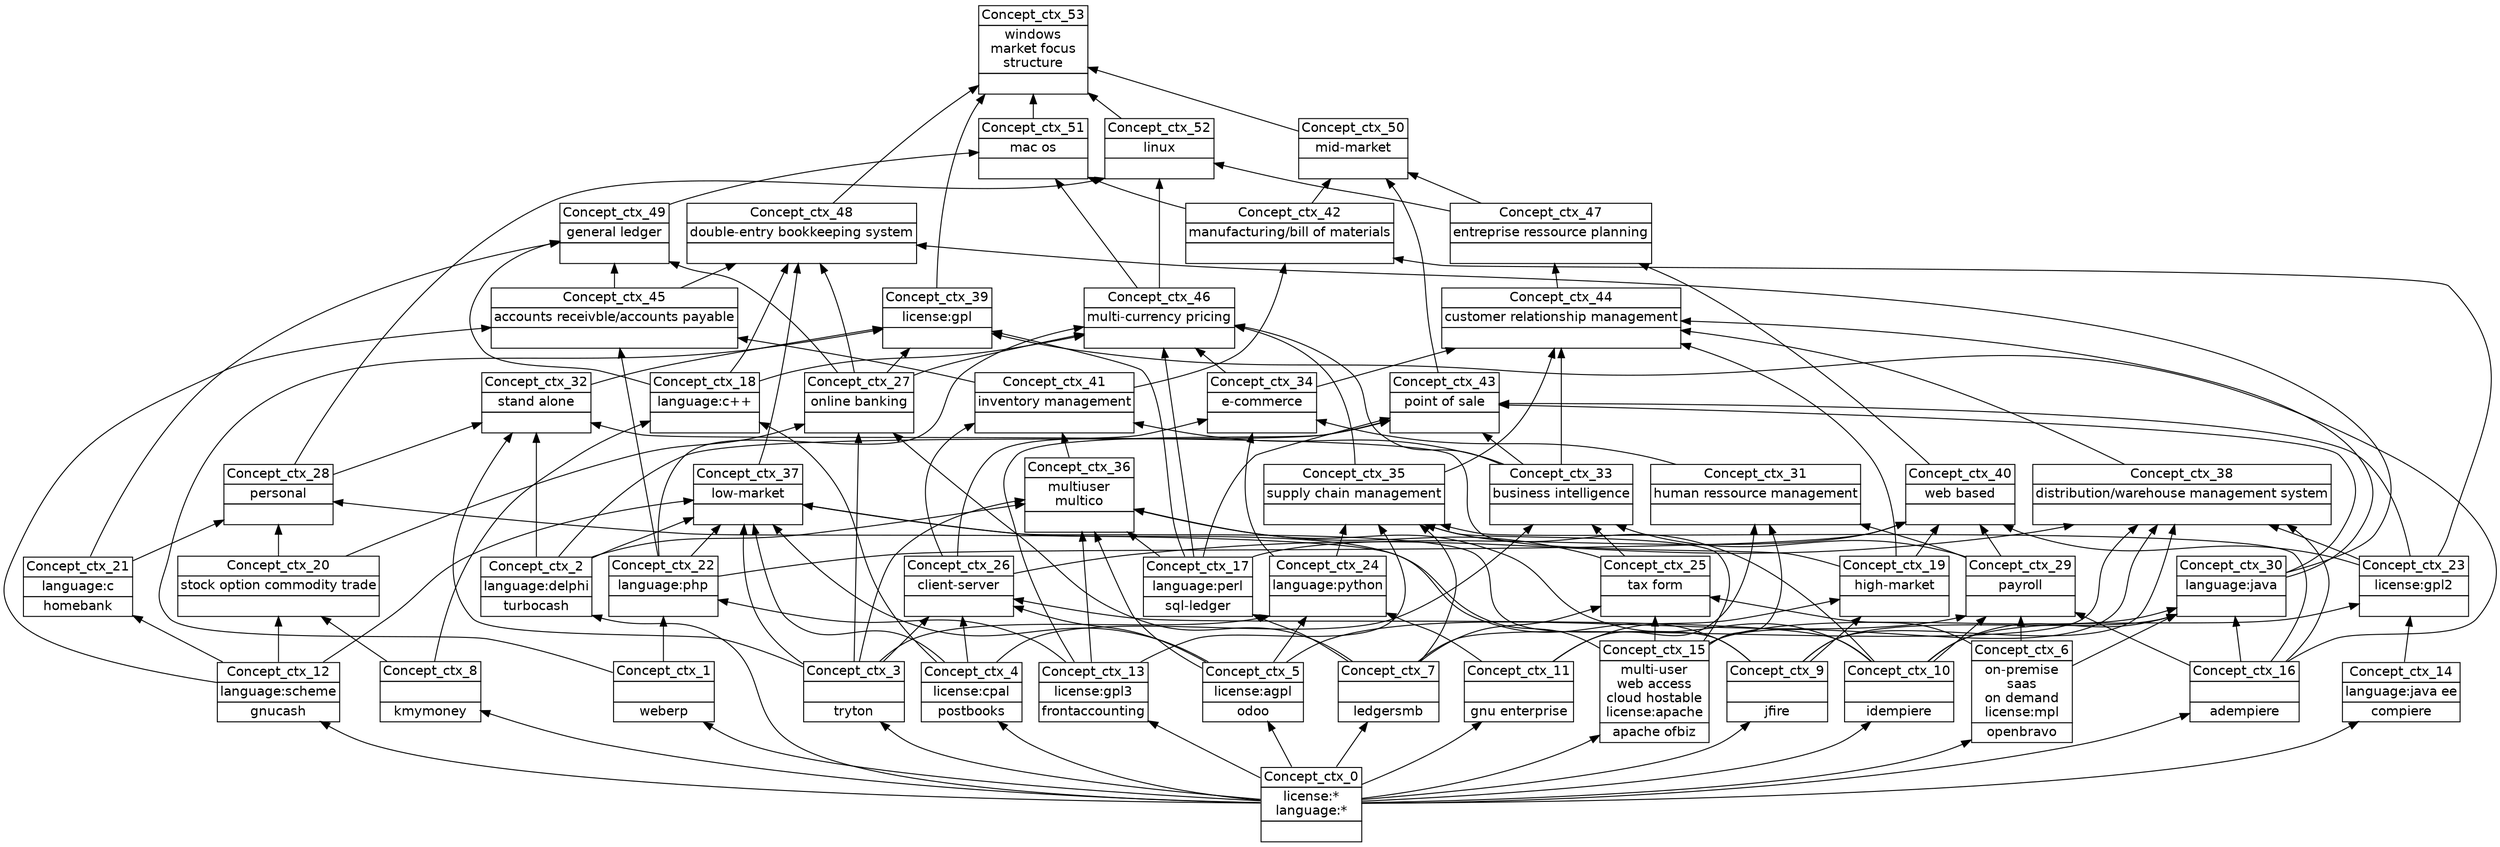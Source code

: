 digraph G { 
	rankdir=BT;
	margin=0;
	node [margin="0.03,0.03",fontname="DejaVu Sans"];
	ranksep=0.3;
	nodesep=0.2;
//graph[label="name:ctx,concept number:54,object number:18,attribute number:56"
86 [shape=none,label=<<table border="0" cellborder="1" cellspacing="0" port="p"><tr><td>Concept_ctx_0</td></tr><tr><td>license:*<br/>language:*<br/></td></tr><tr><td><br/></td></tr></table>>];
14 [shape=none,label=<<table border="0" cellborder="1" cellspacing="0" port="p"><tr><td>Concept_ctx_7</td></tr><tr><td><br/></td></tr><tr><td>ledgersmb<br/></td></tr></table>>];
20 [shape=none,label=<<table border="0" cellborder="1" cellspacing="0" port="p"><tr><td>Concept_ctx_3</td></tr><tr><td><br/></td></tr><tr><td>tryton<br/></td></tr></table>>];
23 [shape=none,label=<<table border="0" cellborder="1" cellspacing="0" port="p"><tr><td>Concept_ctx_12</td></tr><tr><td>language:scheme<br/></td></tr><tr><td>gnucash<br/></td></tr></table>>];
53 [shape=none,label=<<table border="0" cellborder="1" cellspacing="0" port="p"><tr><td>Concept_ctx_6</td></tr><tr><td>on-premise<br/>saas<br/>on demand<br/>license:mpl<br/></td></tr><tr><td>openbravo<br/></td></tr></table>>];
54 [shape=none,label=<<table border="0" cellborder="1" cellspacing="0" port="p"><tr><td>Concept_ctx_15</td></tr><tr><td>multi-user<br/>web access<br/>cloud hostable<br/>license:apache<br/></td></tr><tr><td>apache ofbiz<br/></td></tr></table>>];
57 [shape=none,label=<<table border="0" cellborder="1" cellspacing="0" port="p"><tr><td>Concept_ctx_5</td></tr><tr><td>license:agpl<br/></td></tr><tr><td>odoo<br/></td></tr></table>>];
64 [shape=none,label=<<table border="0" cellborder="1" cellspacing="0" port="p"><tr><td>Concept_ctx_9</td></tr><tr><td><br/></td></tr><tr><td>jfire<br/></td></tr></table>>];
67 [shape=none,label=<<table border="0" cellborder="1" cellspacing="0" port="p"><tr><td>Concept_ctx_11</td></tr><tr><td><br/></td></tr><tr><td>gnu enterprise<br/></td></tr></table>>];
74 [shape=none,label=<<table border="0" cellborder="1" cellspacing="0" port="p"><tr><td>Concept_ctx_2</td></tr><tr><td>language:delphi<br/></td></tr><tr><td>turbocash<br/></td></tr></table>>];
78 [shape=none,label=<<table border="0" cellborder="1" cellspacing="0" port="p"><tr><td>Concept_ctx_16</td></tr><tr><td><br/></td></tr><tr><td>adempiere<br/></td></tr></table>>];
79 [shape=none,label=<<table border="0" cellborder="1" cellspacing="0" port="p"><tr><td>Concept_ctx_1</td></tr><tr><td><br/></td></tr><tr><td>weberp<br/></td></tr></table>>];
82 [shape=none,label=<<table border="0" cellborder="1" cellspacing="0" port="p"><tr><td>Concept_ctx_10</td></tr><tr><td><br/></td></tr><tr><td>idempiere<br/></td></tr></table>>];
84 [shape=none,label=<<table border="0" cellborder="1" cellspacing="0" port="p"><tr><td>Concept_ctx_13</td></tr><tr><td>license:gpl3<br/></td></tr><tr><td>frontaccounting<br/></td></tr></table>>];
85 [shape=none,label=<<table border="0" cellborder="1" cellspacing="0" port="p"><tr><td>Concept_ctx_4</td></tr><tr><td>license:cpal<br/></td></tr><tr><td>postbooks<br/></td></tr></table>>];
88 [shape=none,label=<<table border="0" cellborder="1" cellspacing="0" port="p"><tr><td>Concept_ctx_14</td></tr><tr><td>language:java ee<br/></td></tr><tr><td>compiere<br/></td></tr></table>>];
92 [shape=none,label=<<table border="0" cellborder="1" cellspacing="0" port="p"><tr><td>Concept_ctx_8</td></tr><tr><td><br/></td></tr><tr><td>kmymoney<br/></td></tr></table>>];
24 [shape=none,label=<<table border="0" cellborder="1" cellspacing="0" port="p"><tr><td>Concept_ctx_20</td></tr><tr><td>stock option commodity trade<br/></td></tr><tr><td><br/></td></tr></table>>];
68 [shape=none,label=<<table border="0" cellborder="1" cellspacing="0" port="p"><tr><td>Concept_ctx_19</td></tr><tr><td>high-market<br/></td></tr><tr><td><br/></td></tr></table>>];
80 [shape=none,label=<<table border="0" cellborder="1" cellspacing="0" port="p"><tr><td>Concept_ctx_17</td></tr><tr><td>language:perl<br/></td></tr><tr><td>sql-ledger<br/></td></tr></table>>];
83 [shape=none,label=<<table border="0" cellborder="1" cellspacing="0" port="p"><tr><td>Concept_ctx_23</td></tr><tr><td>license:gpl2<br/></td></tr><tr><td><br/></td></tr></table>>];
89 [shape=none,label=<<table border="0" cellborder="1" cellspacing="0" port="p"><tr><td>Concept_ctx_22</td></tr><tr><td>language:php<br/></td></tr><tr><td><br/></td></tr></table>>];
90 [shape=none,label=<<table border="0" cellborder="1" cellspacing="0" port="p"><tr><td>Concept_ctx_21</td></tr><tr><td>language:c<br/></td></tr><tr><td>homebank<br/></td></tr></table>>];
93 [shape=none,label=<<table border="0" cellborder="1" cellspacing="0" port="p"><tr><td>Concept_ctx_18</td></tr><tr><td>language:c++<br/></td></tr><tr><td><br/></td></tr></table>>];
55 [shape=none,label=<<table border="0" cellborder="1" cellspacing="0" port="p"><tr><td>Concept_ctx_25</td></tr><tr><td>tax form<br/></td></tr><tr><td><br/></td></tr></table>>];
91 [shape=none,label=<<table border="0" cellborder="1" cellspacing="0" port="p"><tr><td>Concept_ctx_24</td></tr><tr><td>language:python<br/></td></tr><tr><td><br/></td></tr></table>>];
13 [shape=none,label=<<table border="0" cellborder="1" cellspacing="0" port="p"><tr><td>Concept_ctx_27</td></tr><tr><td>online banking<br/></td></tr><tr><td><br/></td></tr></table>>];
25 [shape=none,label=<<table border="0" cellborder="1" cellspacing="0" port="p"><tr><td>Concept_ctx_29</td></tr><tr><td>payroll<br/></td></tr><tr><td><br/></td></tr></table>>];
66 [shape=none,label=<<table border="0" cellborder="1" cellspacing="0" port="p"><tr><td>Concept_ctx_28</td></tr><tr><td>personal<br/></td></tr><tr><td><br/></td></tr></table>>];
77 [shape=none,label=<<table border="0" cellborder="1" cellspacing="0" port="p"><tr><td>Concept_ctx_26</td></tr><tr><td>client-server<br/></td></tr><tr><td><br/></td></tr></table>>];
87 [shape=none,label=<<table border="0" cellborder="1" cellspacing="0" port="p"><tr><td>Concept_ctx_30</td></tr><tr><td>language:java<br/></td></tr><tr><td><br/></td></tr></table>>];
34 [shape=none,label=<<table border="0" cellborder="1" cellspacing="0" port="p"><tr><td>Concept_ctx_31</td></tr><tr><td>human ressource management<br/></td></tr><tr><td><br/></td></tr></table>>];
32 [shape=none,label=<<table border="0" cellborder="1" cellspacing="0" port="p"><tr><td>Concept_ctx_33</td></tr><tr><td>business intelligence<br/></td></tr><tr><td><br/></td></tr></table>>];
75 [shape=none,label=<<table border="0" cellborder="1" cellspacing="0" port="p"><tr><td>Concept_ctx_32</td></tr><tr><td>stand alone<br/></td></tr><tr><td><br/></td></tr></table>>];
22 [shape=none,label=<<table border="0" cellborder="1" cellspacing="0" port="p"><tr><td>Concept_ctx_34</td></tr><tr><td>e-commerce<br/></td></tr><tr><td><br/></td></tr></table>>];
40 [shape=none,label=<<table border="0" cellborder="1" cellspacing="0" port="p"><tr><td>Concept_ctx_35</td></tr><tr><td>supply chain management<br/></td></tr><tr><td><br/></td></tr></table>>];
45 [shape=none,label=<<table border="0" cellborder="1" cellspacing="0" port="p"><tr><td>Concept_ctx_38</td></tr><tr><td>distribution/warehouse management system<br/></td></tr><tr><td><br/></td></tr></table>>];
52 [shape=none,label=<<table border="0" cellborder="1" cellspacing="0" port="p"><tr><td>Concept_ctx_36</td></tr><tr><td>multiuser<br/>multico<br/></td></tr><tr><td><br/></td></tr></table>>];
63 [shape=none,label=<<table border="0" cellborder="1" cellspacing="0" port="p"><tr><td>Concept_ctx_37</td></tr><tr><td>low-market<br/></td></tr><tr><td><br/></td></tr></table>>];
41 [shape=none,label=<<table border="0" cellborder="1" cellspacing="0" port="p"><tr><td>Concept_ctx_41</td></tr><tr><td>inventory management<br/></td></tr><tr><td><br/></td></tr></table>>];
73 [shape=none,label=<<table border="0" cellborder="1" cellspacing="0" port="p"><tr><td>Concept_ctx_40</td></tr><tr><td>web based<br/></td></tr><tr><td><br/></td></tr></table>>];
81 [shape=none,label=<<table border="0" cellborder="1" cellspacing="0" port="p"><tr><td>Concept_ctx_39</td></tr><tr><td>license:gpl<br/></td></tr><tr><td><br/></td></tr></table>>];
19 [shape=none,label=<<table border="0" cellborder="1" cellspacing="0" port="p"><tr><td>Concept_ctx_43</td></tr><tr><td>point of sale<br/></td></tr><tr><td><br/></td></tr></table>>];
31 [shape=none,label=<<table border="0" cellborder="1" cellspacing="0" port="p"><tr><td>Concept_ctx_44</td></tr><tr><td>customer relationship management<br/></td></tr><tr><td><br/></td></tr></table>>];
35 [shape=none,label=<<table border="0" cellborder="1" cellspacing="0" port="p"><tr><td>Concept_ctx_42</td></tr><tr><td>manufacturing/bill of materials<br/></td></tr><tr><td><br/></td></tr></table>>];
7 [shape=none,label=<<table border="0" cellborder="1" cellspacing="0" port="p"><tr><td>Concept_ctx_45</td></tr><tr><td>accounts receivble/accounts payable<br/></td></tr><tr><td><br/></td></tr></table>>];
11 [shape=none,label=<<table border="0" cellborder="1" cellspacing="0" port="p"><tr><td>Concept_ctx_46</td></tr><tr><td>multi-currency pricing<br/></td></tr><tr><td><br/></td></tr></table>>];
27 [shape=none,label=<<table border="0" cellborder="1" cellspacing="0" port="p"><tr><td>Concept_ctx_47</td></tr><tr><td>entreprise ressource planning<br/></td></tr><tr><td><br/></td></tr></table>>];
10 [shape=none,label=<<table border="0" cellborder="1" cellspacing="0" port="p"><tr><td>Concept_ctx_48</td></tr><tr><td>double-entry bookkeeping system<br/></td></tr><tr><td><br/></td></tr></table>>];
5 [shape=none,label=<<table border="0" cellborder="1" cellspacing="0" port="p"><tr><td>Concept_ctx_49</td></tr><tr><td>general ledger<br/></td></tr><tr><td><br/></td></tr></table>>];
56 [shape=none,label=<<table border="0" cellborder="1" cellspacing="0" port="p"><tr><td>Concept_ctx_50</td></tr><tr><td>mid-market<br/></td></tr><tr><td><br/></td></tr></table>>];
1 [shape=none,label=<<table border="0" cellborder="1" cellspacing="0" port="p"><tr><td>Concept_ctx_51</td></tr><tr><td>mac os<br/></td></tr><tr><td><br/></td></tr></table>>];
3 [shape=none,label=<<table border="0" cellborder="1" cellspacing="0" port="p"><tr><td>Concept_ctx_52</td></tr><tr><td>linux<br/></td></tr><tr><td><br/></td></tr></table>>];
0 [shape=none,label=<<table border="0" cellborder="1" cellspacing="0" port="p"><tr><td>Concept_ctx_53</td></tr><tr><td>windows<br/>market focus<br/>structure<br/></td></tr><tr><td><br/></td></tr></table>>];
	86:p -> 14:p
	86:p -> 20:p
	86:p -> 23:p
	86:p -> 53:p
	86:p -> 54:p
	86:p -> 57:p
	86:p -> 64:p
	86:p -> 67:p
	86:p -> 74:p
	86:p -> 78:p
	86:p -> 79:p
	86:p -> 82:p
	86:p -> 84:p
	86:p -> 85:p
	86:p -> 88:p
	86:p -> 92:p
	23:p -> 24:p
	92:p -> 24:p
	64:p -> 68:p
	67:p -> 68:p
	14:p -> 80:p
	88:p -> 83:p
	82:p -> 83:p
	84:p -> 89:p
	79:p -> 89:p
	23:p -> 90:p
	92:p -> 93:p
	85:p -> 93:p
	54:p -> 55:p
	14:p -> 55:p
	53:p -> 55:p
	20:p -> 91:p
	57:p -> 91:p
	67:p -> 91:p
	24:p -> 13:p
	14:p -> 13:p
	20:p -> 13:p
	53:p -> 25:p
	57:p -> 25:p
	82:p -> 25:p
	78:p -> 25:p
	90:p -> 66:p
	24:p -> 66:p
	64:p -> 66:p
	20:p -> 77:p
	82:p -> 77:p
	57:p -> 77:p
	85:p -> 77:p
	54:p -> 87:p
	53:p -> 87:p
	64:p -> 87:p
	82:p -> 87:p
	78:p -> 87:p
	25:p -> 34:p
	54:p -> 34:p
	67:p -> 34:p
	25:p -> 32:p
	55:p -> 32:p
	85:p -> 32:p
	74:p -> 75:p
	20:p -> 75:p
	66:p -> 75:p
	68:p -> 75:p
	77:p -> 22:p
	34:p -> 22:p
	91:p -> 22:p
	54:p -> 40:p
	14:p -> 40:p
	82:p -> 40:p
	78:p -> 40:p
	84:p -> 40:p
	91:p -> 40:p
	77:p -> 45:p
	54:p -> 45:p
	64:p -> 45:p
	14:p -> 45:p
	83:p -> 45:p
	78:p -> 45:p
	74:p -> 52:p
	20:p -> 52:p
	80:p -> 52:p
	82:p -> 52:p
	57:p -> 52:p
	55:p -> 52:p
	84:p -> 52:p
	54:p -> 63:p
	74:p -> 63:p
	23:p -> 63:p
	64:p -> 63:p
	20:p -> 63:p
	57:p -> 63:p
	89:p -> 63:p
	85:p -> 63:p
	32:p -> 41:p
	77:p -> 41:p
	52:p -> 41:p
	80:p -> 73:p
	83:p -> 73:p
	68:p -> 73:p
	89:p -> 73:p
	25:p -> 73:p
	13:p -> 81:p
	79:p -> 81:p
	75:p -> 81:p
	80:p -> 81:p
	78:p -> 81:p
	74:p -> 19:p
	87:p -> 19:p
	80:p -> 19:p
	83:p -> 19:p
	84:p -> 19:p
	32:p -> 19:p
	45:p -> 31:p
	22:p -> 31:p
	87:p -> 31:p
	32:p -> 31:p
	40:p -> 31:p
	68:p -> 31:p
	41:p -> 35:p
	83:p -> 35:p
	89:p -> 7:p
	23:p -> 7:p
	41:p -> 7:p
	80:p -> 11:p
	93:p -> 11:p
	89:p -> 11:p
	13:p -> 11:p
	22:p -> 11:p
	32:p -> 11:p
	40:p -> 11:p
	73:p -> 27:p
	31:p -> 27:p
	63:p -> 10:p
	7:p -> 10:p
	13:p -> 10:p
	87:p -> 10:p
	93:p -> 10:p
	7:p -> 5:p
	13:p -> 5:p
	90:p -> 5:p
	93:p -> 5:p
	19:p -> 56:p
	35:p -> 56:p
	27:p -> 56:p
	5:p -> 1:p
	11:p -> 1:p
	35:p -> 1:p
	66:p -> 3:p
	11:p -> 3:p
	27:p -> 3:p
	56:p -> 0:p
	1:p -> 0:p
	10:p -> 0:p
	3:p -> 0:p
	81:p -> 0:p
}